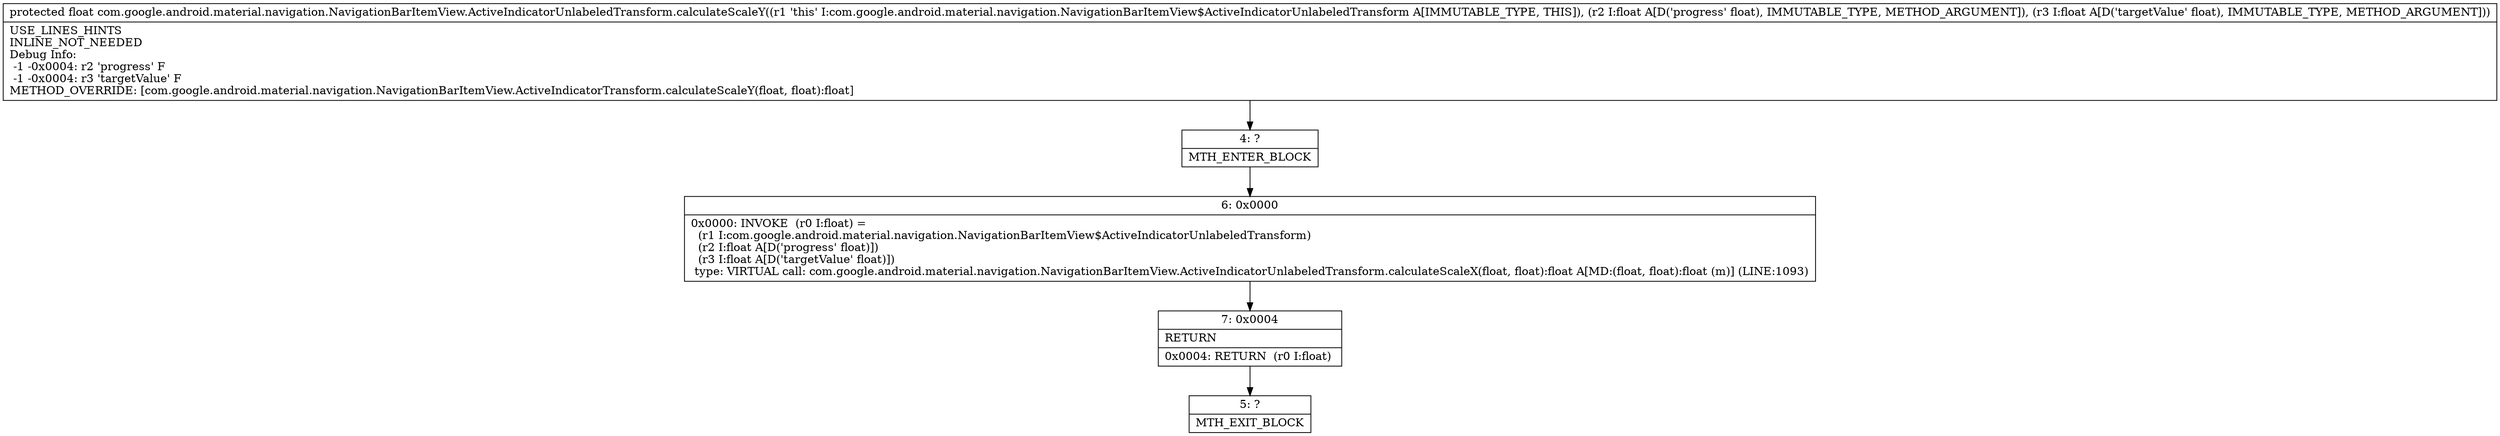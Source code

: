 digraph "CFG forcom.google.android.material.navigation.NavigationBarItemView.ActiveIndicatorUnlabeledTransform.calculateScaleY(FF)F" {
Node_4 [shape=record,label="{4\:\ ?|MTH_ENTER_BLOCK\l}"];
Node_6 [shape=record,label="{6\:\ 0x0000|0x0000: INVOKE  (r0 I:float) = \l  (r1 I:com.google.android.material.navigation.NavigationBarItemView$ActiveIndicatorUnlabeledTransform)\l  (r2 I:float A[D('progress' float)])\l  (r3 I:float A[D('targetValue' float)])\l type: VIRTUAL call: com.google.android.material.navigation.NavigationBarItemView.ActiveIndicatorUnlabeledTransform.calculateScaleX(float, float):float A[MD:(float, float):float (m)] (LINE:1093)\l}"];
Node_7 [shape=record,label="{7\:\ 0x0004|RETURN\l|0x0004: RETURN  (r0 I:float) \l}"];
Node_5 [shape=record,label="{5\:\ ?|MTH_EXIT_BLOCK\l}"];
MethodNode[shape=record,label="{protected float com.google.android.material.navigation.NavigationBarItemView.ActiveIndicatorUnlabeledTransform.calculateScaleY((r1 'this' I:com.google.android.material.navigation.NavigationBarItemView$ActiveIndicatorUnlabeledTransform A[IMMUTABLE_TYPE, THIS]), (r2 I:float A[D('progress' float), IMMUTABLE_TYPE, METHOD_ARGUMENT]), (r3 I:float A[D('targetValue' float), IMMUTABLE_TYPE, METHOD_ARGUMENT]))  | USE_LINES_HINTS\lINLINE_NOT_NEEDED\lDebug Info:\l  \-1 \-0x0004: r2 'progress' F\l  \-1 \-0x0004: r3 'targetValue' F\lMETHOD_OVERRIDE: [com.google.android.material.navigation.NavigationBarItemView.ActiveIndicatorTransform.calculateScaleY(float, float):float]\l}"];
MethodNode -> Node_4;Node_4 -> Node_6;
Node_6 -> Node_7;
Node_7 -> Node_5;
}

